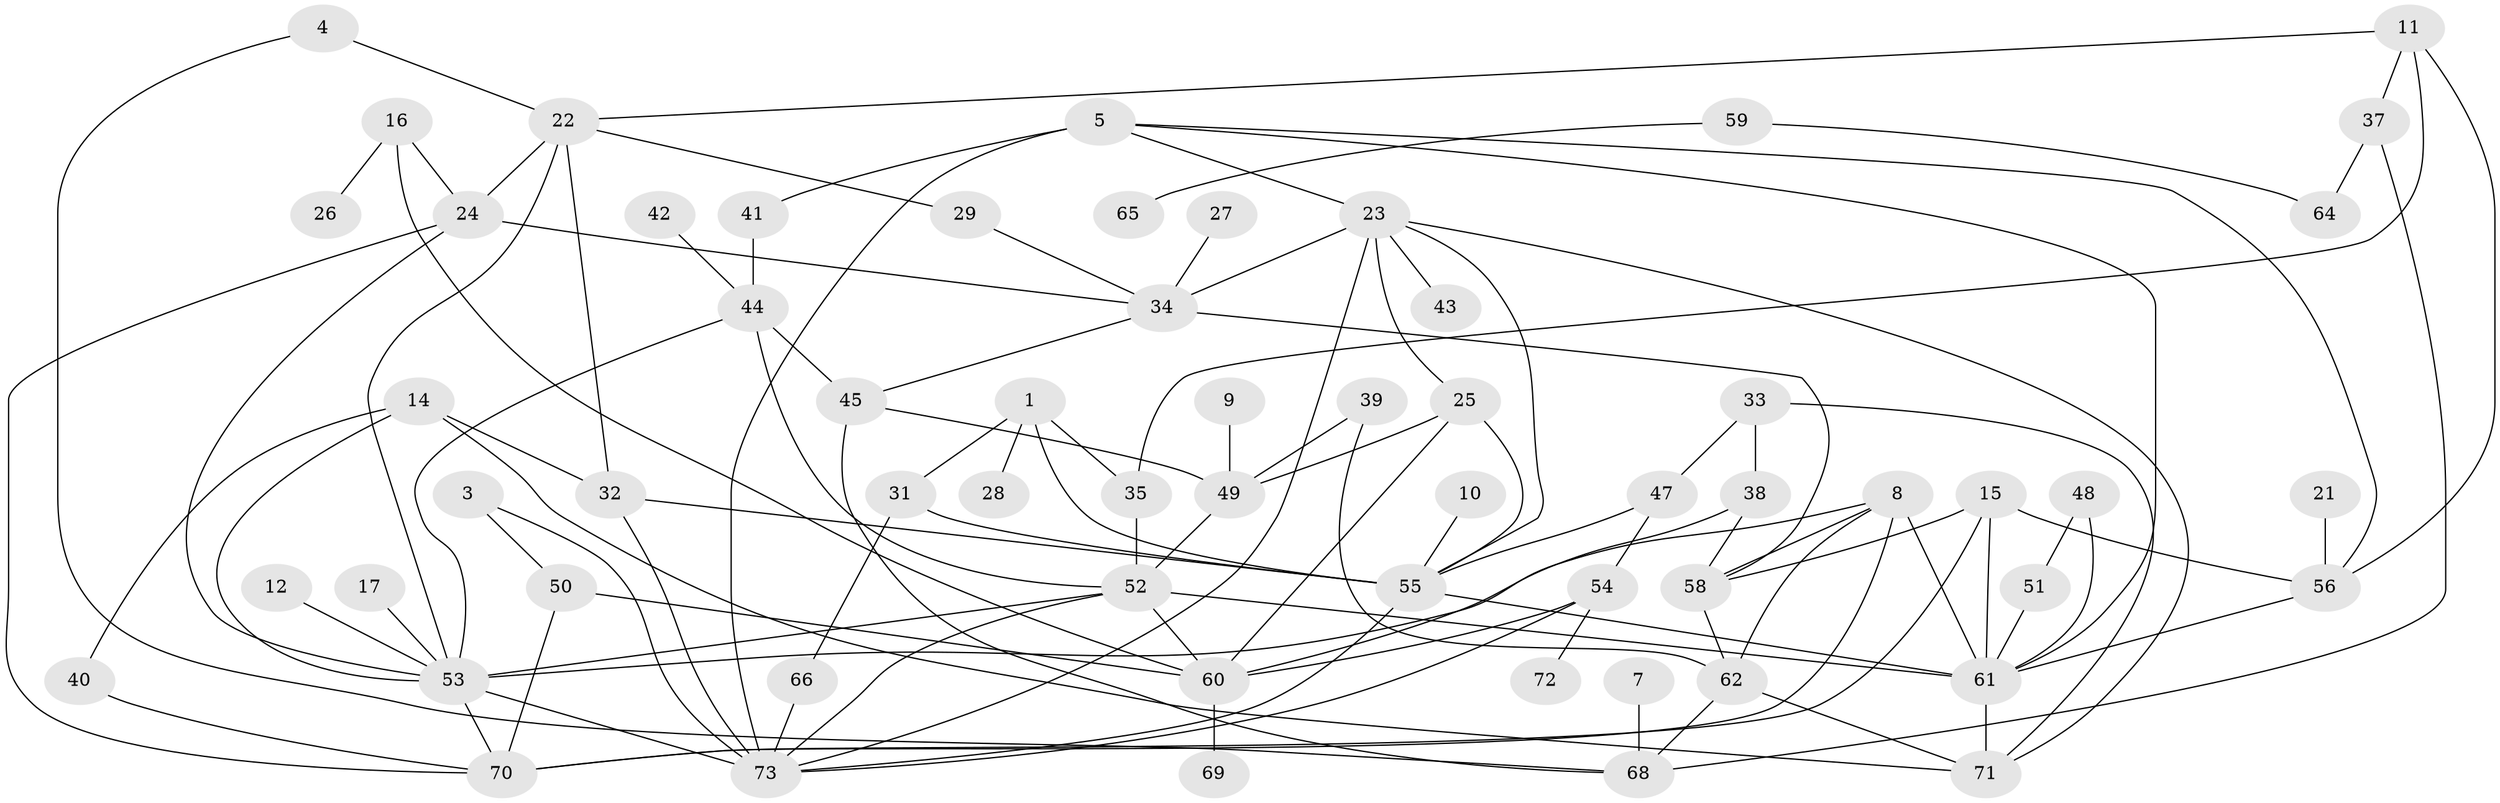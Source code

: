 // original degree distribution, {3: 0.18620689655172415, 4: 0.14482758620689656, 5: 0.07586206896551724, 1: 0.2482758620689655, 0: 0.06206896551724138, 6: 0.041379310344827586, 2: 0.22758620689655173, 7: 0.013793103448275862}
// Generated by graph-tools (version 1.1) at 2025/25/03/09/25 03:25:17]
// undirected, 61 vertices, 109 edges
graph export_dot {
graph [start="1"]
  node [color=gray90,style=filled];
  1;
  3;
  4;
  5;
  7;
  8;
  9;
  10;
  11;
  12;
  14;
  15;
  16;
  17;
  21;
  22;
  23;
  24;
  25;
  26;
  27;
  28;
  29;
  31;
  32;
  33;
  34;
  35;
  37;
  38;
  39;
  40;
  41;
  42;
  43;
  44;
  45;
  47;
  48;
  49;
  50;
  51;
  52;
  53;
  54;
  55;
  56;
  58;
  59;
  60;
  61;
  62;
  64;
  65;
  66;
  68;
  69;
  70;
  71;
  72;
  73;
  1 -- 28 [weight=1.0];
  1 -- 31 [weight=1.0];
  1 -- 35 [weight=1.0];
  1 -- 55 [weight=1.0];
  3 -- 50 [weight=1.0];
  3 -- 73 [weight=1.0];
  4 -- 22 [weight=1.0];
  4 -- 68 [weight=1.0];
  5 -- 23 [weight=1.0];
  5 -- 41 [weight=1.0];
  5 -- 56 [weight=1.0];
  5 -- 61 [weight=1.0];
  5 -- 73 [weight=2.0];
  7 -- 68 [weight=1.0];
  8 -- 53 [weight=1.0];
  8 -- 58 [weight=1.0];
  8 -- 61 [weight=1.0];
  8 -- 62 [weight=1.0];
  8 -- 70 [weight=1.0];
  9 -- 49 [weight=1.0];
  10 -- 55 [weight=1.0];
  11 -- 22 [weight=1.0];
  11 -- 35 [weight=1.0];
  11 -- 37 [weight=1.0];
  11 -- 56 [weight=1.0];
  12 -- 53 [weight=1.0];
  14 -- 32 [weight=1.0];
  14 -- 40 [weight=1.0];
  14 -- 53 [weight=1.0];
  14 -- 71 [weight=1.0];
  15 -- 56 [weight=1.0];
  15 -- 58 [weight=1.0];
  15 -- 61 [weight=1.0];
  15 -- 70 [weight=1.0];
  16 -- 24 [weight=1.0];
  16 -- 26 [weight=1.0];
  16 -- 60 [weight=1.0];
  17 -- 53 [weight=1.0];
  21 -- 56 [weight=1.0];
  22 -- 24 [weight=1.0];
  22 -- 29 [weight=1.0];
  22 -- 32 [weight=1.0];
  22 -- 53 [weight=1.0];
  23 -- 25 [weight=1.0];
  23 -- 34 [weight=1.0];
  23 -- 43 [weight=1.0];
  23 -- 55 [weight=1.0];
  23 -- 71 [weight=1.0];
  23 -- 73 [weight=1.0];
  24 -- 34 [weight=1.0];
  24 -- 53 [weight=1.0];
  24 -- 70 [weight=1.0];
  25 -- 49 [weight=1.0];
  25 -- 55 [weight=1.0];
  25 -- 60 [weight=1.0];
  27 -- 34 [weight=1.0];
  29 -- 34 [weight=1.0];
  31 -- 55 [weight=1.0];
  31 -- 66 [weight=1.0];
  32 -- 55 [weight=1.0];
  32 -- 73 [weight=1.0];
  33 -- 38 [weight=1.0];
  33 -- 47 [weight=1.0];
  33 -- 71 [weight=1.0];
  34 -- 45 [weight=1.0];
  34 -- 58 [weight=1.0];
  35 -- 52 [weight=1.0];
  37 -- 64 [weight=1.0];
  37 -- 68 [weight=1.0];
  38 -- 58 [weight=1.0];
  38 -- 60 [weight=1.0];
  39 -- 49 [weight=1.0];
  39 -- 62 [weight=1.0];
  40 -- 70 [weight=1.0];
  41 -- 44 [weight=1.0];
  42 -- 44 [weight=1.0];
  44 -- 45 [weight=2.0];
  44 -- 52 [weight=2.0];
  44 -- 53 [weight=1.0];
  45 -- 49 [weight=1.0];
  45 -- 68 [weight=1.0];
  47 -- 54 [weight=1.0];
  47 -- 55 [weight=1.0];
  48 -- 51 [weight=1.0];
  48 -- 61 [weight=1.0];
  49 -- 52 [weight=1.0];
  50 -- 60 [weight=1.0];
  50 -- 70 [weight=1.0];
  51 -- 61 [weight=1.0];
  52 -- 53 [weight=1.0];
  52 -- 60 [weight=1.0];
  52 -- 61 [weight=2.0];
  52 -- 73 [weight=1.0];
  53 -- 70 [weight=1.0];
  53 -- 73 [weight=1.0];
  54 -- 60 [weight=1.0];
  54 -- 72 [weight=1.0];
  54 -- 73 [weight=1.0];
  55 -- 61 [weight=2.0];
  55 -- 73 [weight=1.0];
  56 -- 61 [weight=1.0];
  58 -- 62 [weight=1.0];
  59 -- 64 [weight=1.0];
  59 -- 65 [weight=1.0];
  60 -- 69 [weight=1.0];
  61 -- 71 [weight=1.0];
  62 -- 68 [weight=1.0];
  62 -- 71 [weight=1.0];
  66 -- 73 [weight=1.0];
}
